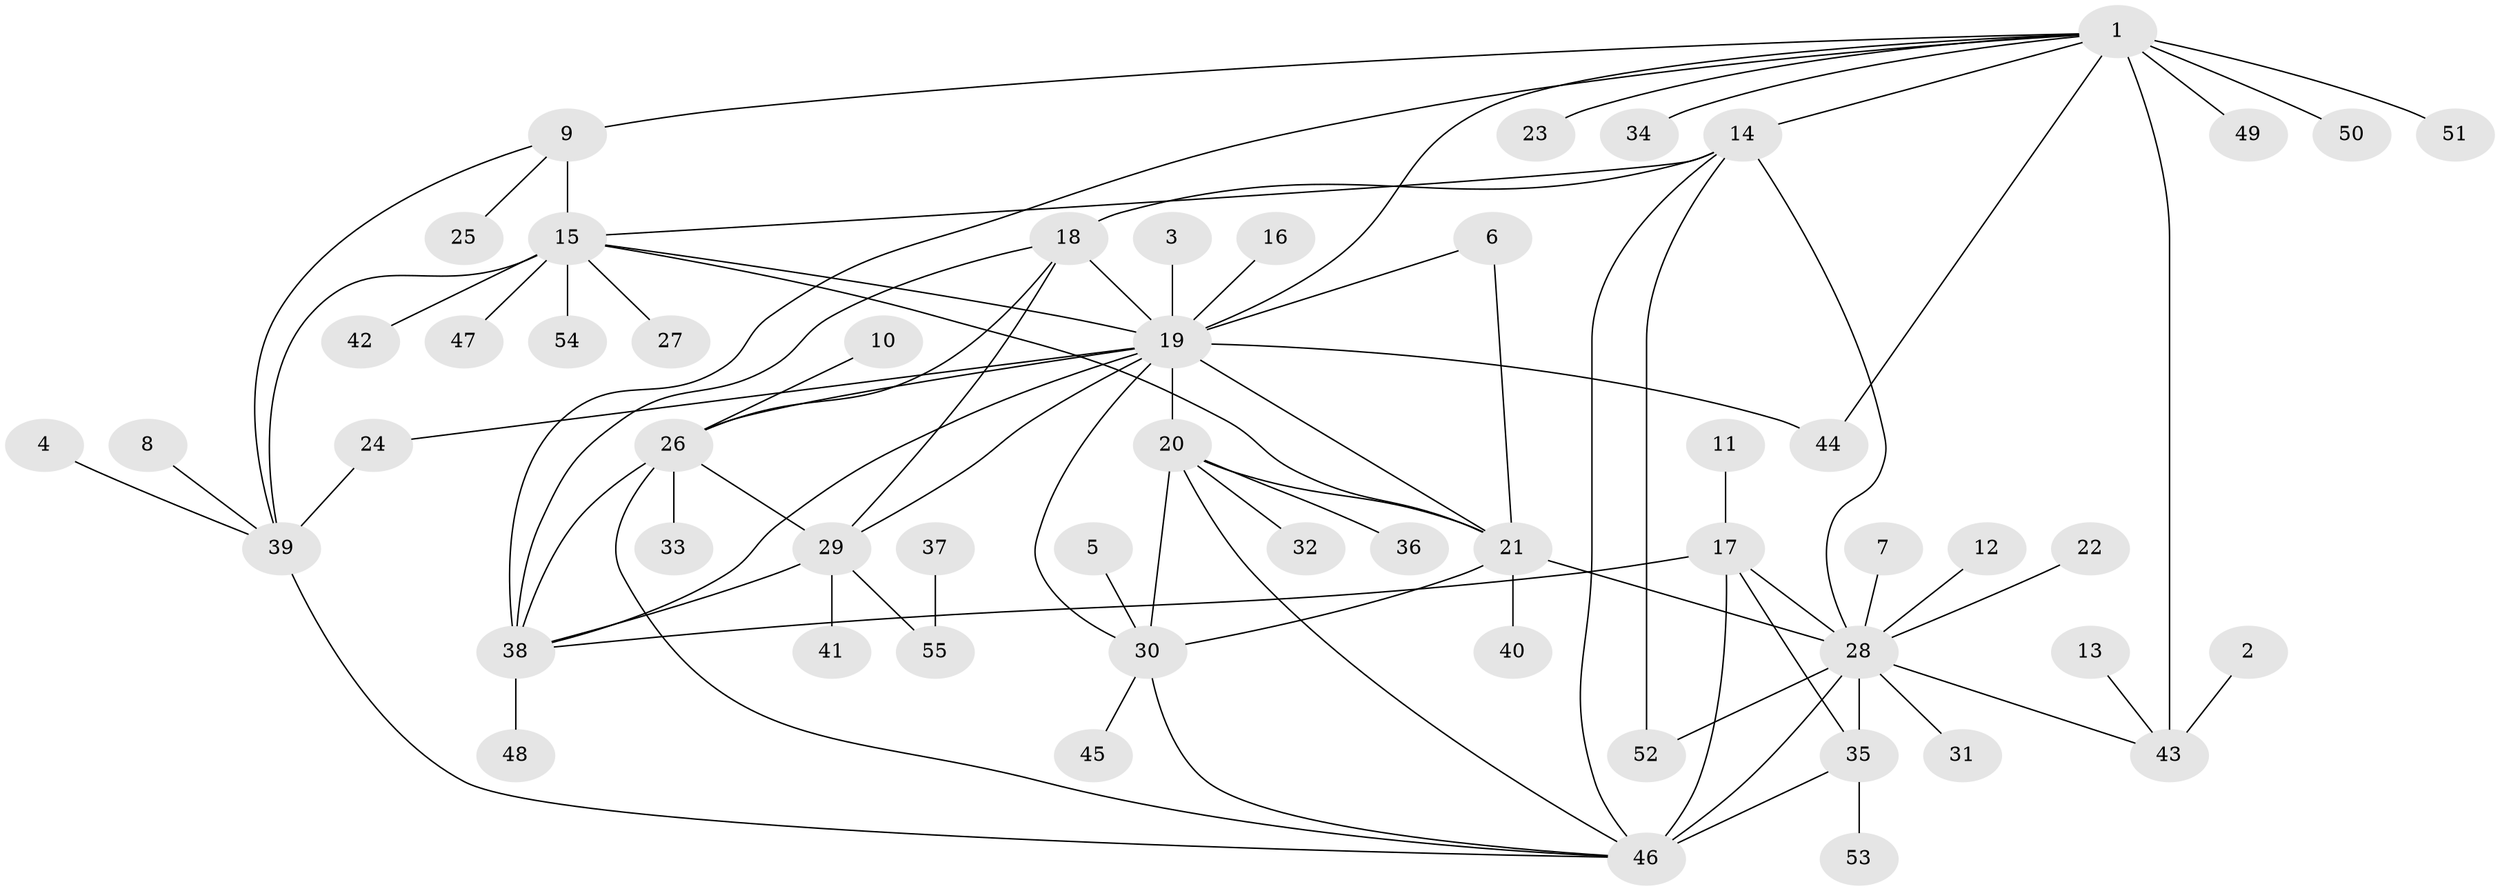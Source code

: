 // original degree distribution, {8: 0.03636363636363636, 6: 0.03636363636363636, 4: 0.00909090909090909, 9: 0.05454545454545454, 10: 0.00909090909090909, 7: 0.05454545454545454, 5: 0.01818181818181818, 12: 0.00909090909090909, 11: 0.00909090909090909, 1: 0.509090909090909, 3: 0.06363636363636363, 2: 0.19090909090909092}
// Generated by graph-tools (version 1.1) at 2025/50/03/09/25 03:50:40]
// undirected, 55 vertices, 84 edges
graph export_dot {
graph [start="1"]
  node [color=gray90,style=filled];
  1;
  2;
  3;
  4;
  5;
  6;
  7;
  8;
  9;
  10;
  11;
  12;
  13;
  14;
  15;
  16;
  17;
  18;
  19;
  20;
  21;
  22;
  23;
  24;
  25;
  26;
  27;
  28;
  29;
  30;
  31;
  32;
  33;
  34;
  35;
  36;
  37;
  38;
  39;
  40;
  41;
  42;
  43;
  44;
  45;
  46;
  47;
  48;
  49;
  50;
  51;
  52;
  53;
  54;
  55;
  1 -- 9 [weight=1.0];
  1 -- 14 [weight=1.0];
  1 -- 19 [weight=1.0];
  1 -- 23 [weight=1.0];
  1 -- 34 [weight=1.0];
  1 -- 38 [weight=1.0];
  1 -- 43 [weight=4.0];
  1 -- 44 [weight=1.0];
  1 -- 49 [weight=1.0];
  1 -- 50 [weight=1.0];
  1 -- 51 [weight=1.0];
  2 -- 43 [weight=1.0];
  3 -- 19 [weight=1.0];
  4 -- 39 [weight=1.0];
  5 -- 30 [weight=1.0];
  6 -- 19 [weight=1.0];
  6 -- 21 [weight=1.0];
  7 -- 28 [weight=1.0];
  8 -- 39 [weight=1.0];
  9 -- 15 [weight=3.0];
  9 -- 25 [weight=1.0];
  9 -- 39 [weight=1.0];
  10 -- 26 [weight=1.0];
  11 -- 17 [weight=1.0];
  12 -- 28 [weight=1.0];
  13 -- 43 [weight=1.0];
  14 -- 15 [weight=1.0];
  14 -- 18 [weight=1.0];
  14 -- 28 [weight=1.0];
  14 -- 46 [weight=1.0];
  14 -- 52 [weight=1.0];
  15 -- 19 [weight=1.0];
  15 -- 21 [weight=2.0];
  15 -- 27 [weight=1.0];
  15 -- 39 [weight=3.0];
  15 -- 42 [weight=1.0];
  15 -- 47 [weight=1.0];
  15 -- 54 [weight=1.0];
  16 -- 19 [weight=1.0];
  17 -- 28 [weight=1.0];
  17 -- 35 [weight=1.0];
  17 -- 38 [weight=1.0];
  17 -- 46 [weight=2.0];
  18 -- 19 [weight=1.0];
  18 -- 26 [weight=1.0];
  18 -- 29 [weight=1.0];
  18 -- 38 [weight=1.0];
  19 -- 20 [weight=1.0];
  19 -- 21 [weight=2.0];
  19 -- 24 [weight=1.0];
  19 -- 26 [weight=1.0];
  19 -- 29 [weight=1.0];
  19 -- 30 [weight=1.0];
  19 -- 38 [weight=1.0];
  19 -- 44 [weight=1.0];
  20 -- 21 [weight=2.0];
  20 -- 30 [weight=1.0];
  20 -- 32 [weight=1.0];
  20 -- 36 [weight=1.0];
  20 -- 46 [weight=2.0];
  21 -- 28 [weight=1.0];
  21 -- 30 [weight=2.0];
  21 -- 40 [weight=1.0];
  22 -- 28 [weight=1.0];
  24 -- 39 [weight=1.0];
  26 -- 29 [weight=1.0];
  26 -- 33 [weight=1.0];
  26 -- 38 [weight=1.0];
  26 -- 46 [weight=1.0];
  28 -- 31 [weight=1.0];
  28 -- 35 [weight=1.0];
  28 -- 43 [weight=1.0];
  28 -- 46 [weight=2.0];
  28 -- 52 [weight=1.0];
  29 -- 38 [weight=1.0];
  29 -- 41 [weight=1.0];
  29 -- 55 [weight=1.0];
  30 -- 45 [weight=1.0];
  30 -- 46 [weight=1.0];
  35 -- 46 [weight=2.0];
  35 -- 53 [weight=1.0];
  37 -- 55 [weight=1.0];
  38 -- 48 [weight=1.0];
  39 -- 46 [weight=1.0];
}
